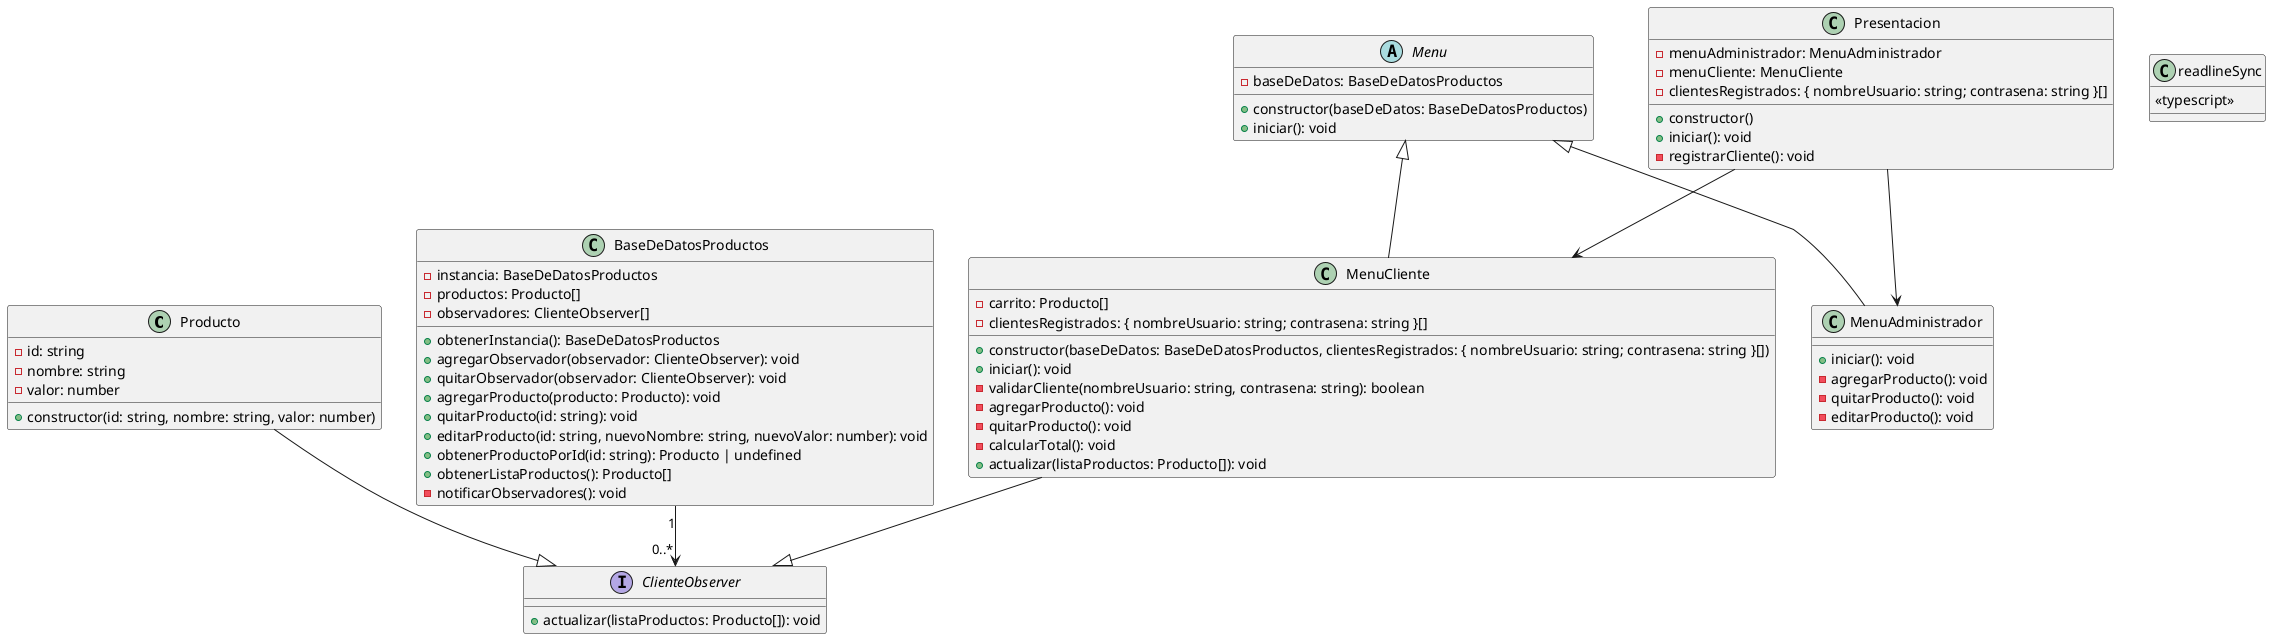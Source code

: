 @startuml

class Producto {
  - id: string
  - nombre: string
  - valor: number
  + constructor(id: string, nombre: string, valor: number)
}

interface ClienteObserver {
  + actualizar(listaProductos: Producto[]): void
}

class BaseDeDatosProductos {
  - instancia: BaseDeDatosProductos
  - productos: Producto[]
  - observadores: ClienteObserver[]
  + obtenerInstancia(): BaseDeDatosProductos
  + agregarObservador(observador: ClienteObserver): void
  + quitarObservador(observador: ClienteObserver): void
  + agregarProducto(producto: Producto): void
  + quitarProducto(id: string): void
  + editarProducto(id: string, nuevoNombre: string, nuevoValor: number): void
  + obtenerProductoPorId(id: string): Producto | undefined
  + obtenerListaProductos(): Producto[]
  - notificarObservadores(): void
}

abstract class Menu {
  - baseDeDatos: BaseDeDatosProductos
  + constructor(baseDeDatos: BaseDeDatosProductos)
  + iniciar(): void
}

class MenuAdministrador {
  + iniciar(): void
  - agregarProducto(): void
  - quitarProducto(): void
  - editarProducto(): void
}

class MenuCliente {
  - carrito: Producto[]
  - clientesRegistrados: { nombreUsuario: string; contrasena: string }[]
  + constructor(baseDeDatos: BaseDeDatosProductos, clientesRegistrados: { nombreUsuario: string; contrasena: string }[])
  + iniciar(): void
  - validarCliente(nombreUsuario: string, contrasena: string): boolean
  - agregarProducto(): void
  - quitarProducto(): void
  - calcularTotal(): void
  + actualizar(listaProductos: Producto[]): void
}

class Presentacion {
  - menuAdministrador: MenuAdministrador
  - menuCliente: MenuCliente
  - clientesRegistrados: { nombreUsuario: string; contrasena: string }[]
  + constructor()
  + iniciar(): void
  - registrarCliente(): void
}

class readlineSync {
  <<typescript>>
}

Producto --|> ClienteObserver
BaseDeDatosProductos "1" --> "0..*" ClienteObserver
Menu <|-- MenuAdministrador
Menu <|-- MenuCliente
MenuCliente --|> ClienteObserver
Presentacion --> MenuAdministrador
Presentacion --> MenuCliente

@enduml
